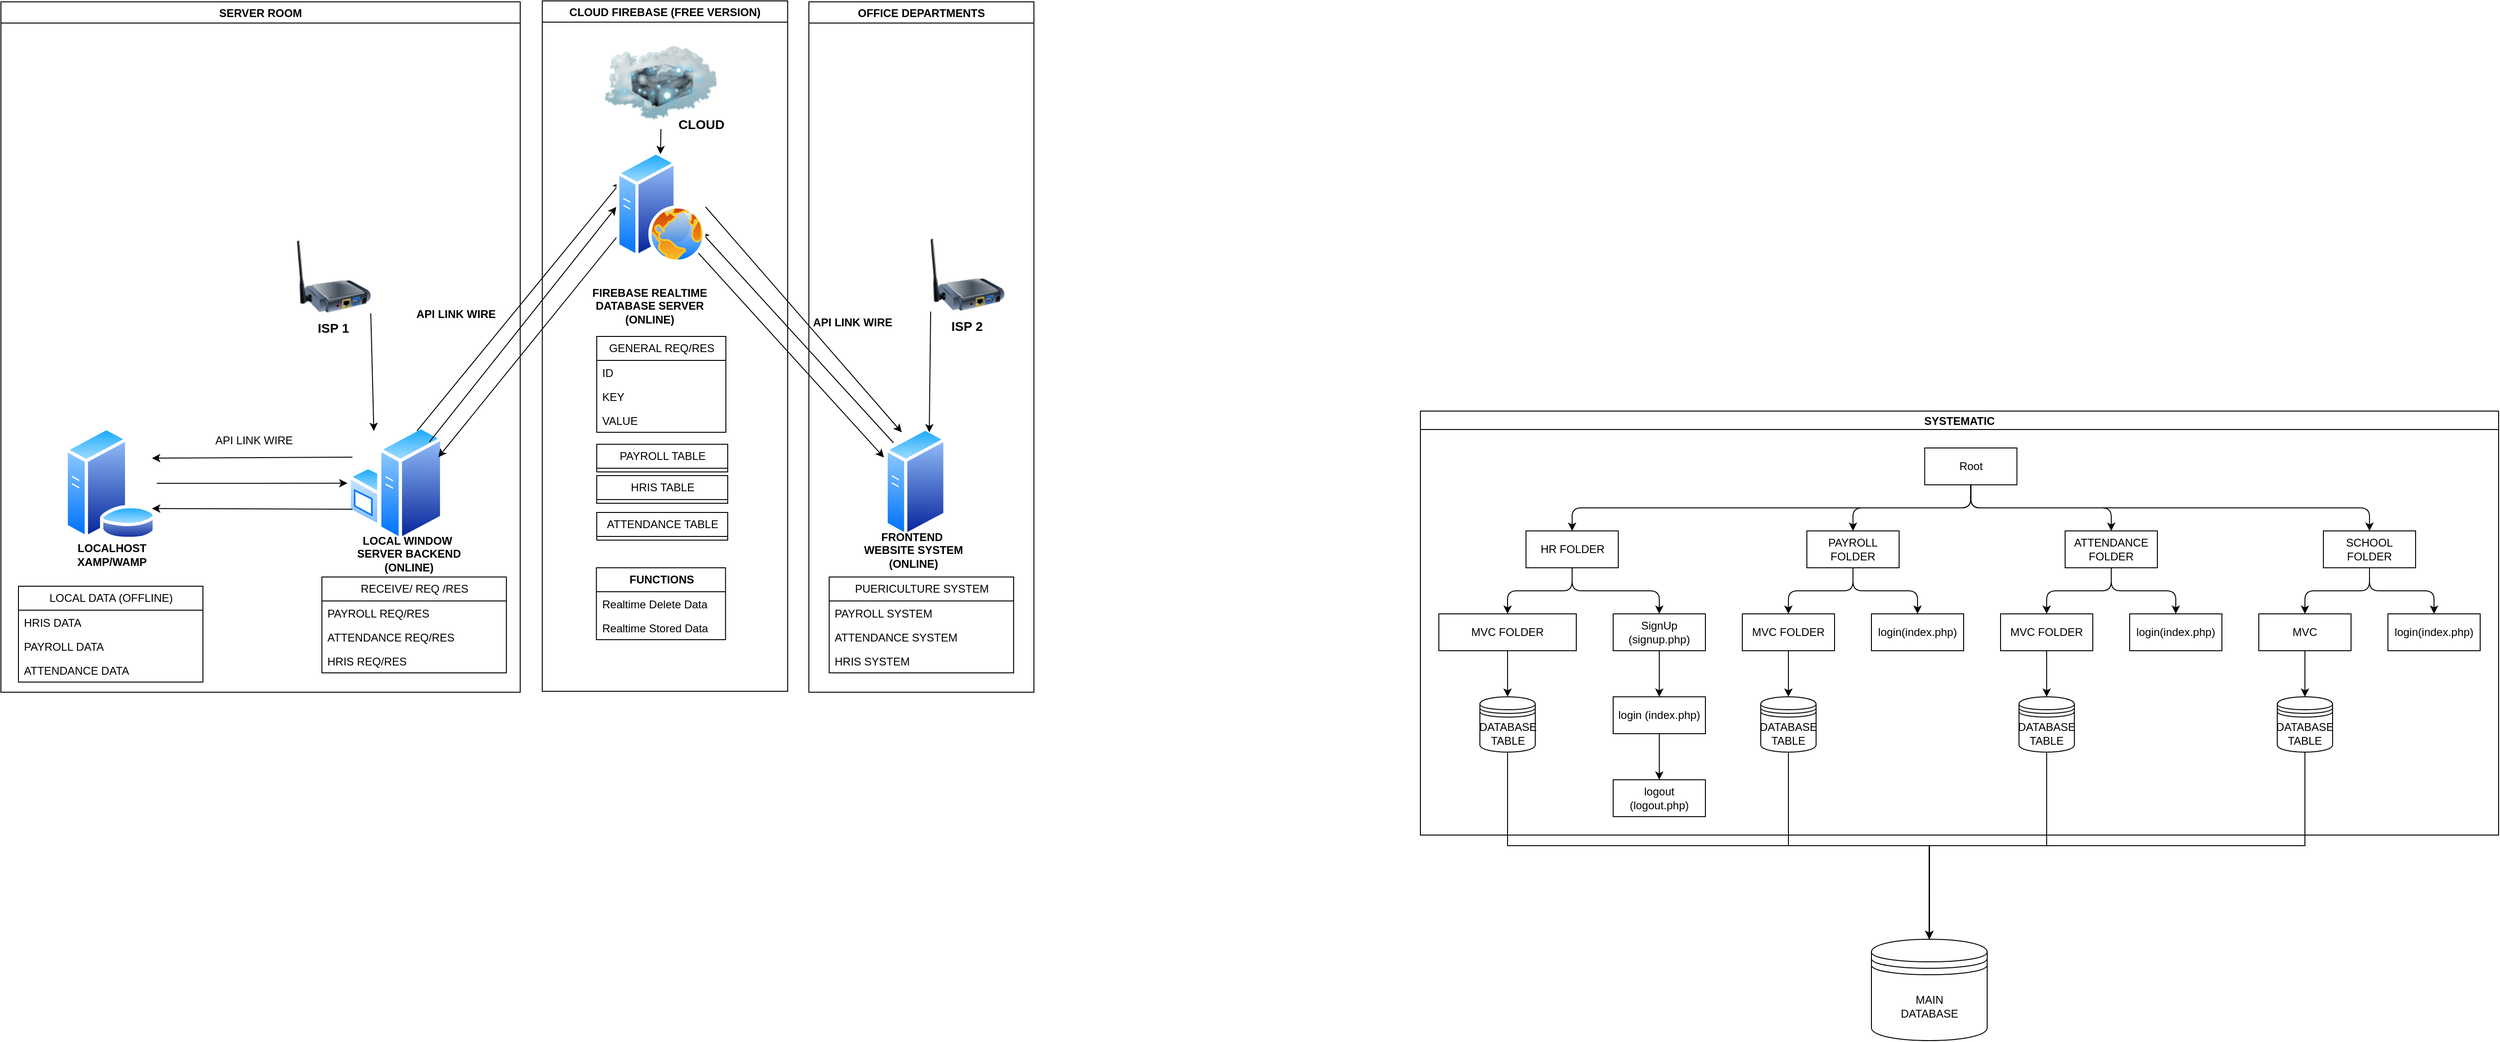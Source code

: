 <mxfile version="26.2.9">
  <diagram name="Page-1" id="e7e014a7-5840-1c2e-5031-d8a46d1fe8dd">
    <mxGraphModel dx="1163" dy="1367" grid="0" gridSize="10" guides="1" tooltips="1" connect="1" arrows="1" fold="1" page="1" pageScale="1" pageWidth="1169" pageHeight="826" background="none" math="0" shadow="0">
      <root>
        <mxCell id="0" />
        <mxCell id="1" parent="0" />
        <mxCell id="GnsFQ2bvyRAYjjchj4tW-123" value="" style="group" vertex="1" connectable="0" parent="1">
          <mxGeometry x="25" y="-797" width="1120" height="749" as="geometry" />
        </mxCell>
        <mxCell id="GnsFQ2bvyRAYjjchj4tW-42" value="&lt;b&gt;LOCALHOST&lt;/b&gt;&lt;div&gt;&lt;b&gt;XAMP/WAMP&lt;/b&gt;&lt;/div&gt;" style="text;html=1;align=center;verticalAlign=middle;resizable=0;points=[];autosize=1;strokeColor=none;fillColor=none;" vertex="1" parent="GnsFQ2bvyRAYjjchj4tW-123">
          <mxGeometry x="73" y="579" width="93" height="41" as="geometry" />
        </mxCell>
        <mxCell id="GnsFQ2bvyRAYjjchj4tW-55" style="edgeStyle=orthogonalEdgeStyle;rounded=0;orthogonalLoop=1;jettySize=auto;html=1;exitX=1;exitY=0.5;exitDx=0;exitDy=0;entryX=0;entryY=0.5;entryDx=0;entryDy=0;" edge="1" parent="GnsFQ2bvyRAYjjchj4tW-123" source="GnsFQ2bvyRAYjjchj4tW-46" target="GnsFQ2bvyRAYjjchj4tW-45">
          <mxGeometry relative="1" as="geometry" />
        </mxCell>
        <mxCell id="GnsFQ2bvyRAYjjchj4tW-46" value="" style="image;aspect=fixed;perimeter=ellipsePerimeter;html=1;align=center;shadow=0;dashed=0;spacingTop=3;image=img/lib/active_directory/database_server.svg;" vertex="1" parent="GnsFQ2bvyRAYjjchj4tW-123">
          <mxGeometry x="68" y="460.83" width="101" height="123.17" as="geometry" />
        </mxCell>
        <mxCell id="GnsFQ2bvyRAYjjchj4tW-48" value="" style="group" vertex="1" connectable="0" parent="GnsFQ2bvyRAYjjchj4tW-123">
          <mxGeometry x="668" y="184" width="123.4" height="175" as="geometry" />
        </mxCell>
        <mxCell id="GnsFQ2bvyRAYjjchj4tW-44" value="&lt;b&gt;FIREBASE REALTIME&lt;/b&gt;&lt;div&gt;&lt;b&gt;DATABASE SERVER&lt;/b&gt;&lt;/div&gt;&lt;div&gt;&lt;b&gt;(ONLINE)&lt;/b&gt;&lt;/div&gt;" style="text;html=1;align=center;verticalAlign=middle;resizable=0;points=[];autosize=1;strokeColor=none;fillColor=none;" vertex="1" parent="GnsFQ2bvyRAYjjchj4tW-48">
          <mxGeometry x="-36.0" y="118" width="142" height="55" as="geometry" />
        </mxCell>
        <mxCell id="GnsFQ2bvyRAYjjchj4tW-50" value="" style="group" vertex="1" connectable="0" parent="GnsFQ2bvyRAYjjchj4tW-123">
          <mxGeometry x="375.7" y="458.83" width="131.4" height="170.0" as="geometry" />
        </mxCell>
        <mxCell id="GnsFQ2bvyRAYjjchj4tW-45" value="" style="image;aspect=fixed;perimeter=ellipsePerimeter;html=1;align=center;shadow=0;dashed=0;spacingTop=3;image=img/lib/active_directory/windows_server.svg;" vertex="1" parent="GnsFQ2bvyRAYjjchj4tW-50">
          <mxGeometry width="104" height="126.83" as="geometry" />
        </mxCell>
        <mxCell id="GnsFQ2bvyRAYjjchj4tW-49" value="&lt;b&gt;LOCAL WINDOW&amp;nbsp;&lt;/b&gt;&lt;div&gt;&lt;b&gt;SERVER&amp;nbsp;&lt;span style=&quot;background-color: transparent; color: light-dark(rgb(0, 0, 0), rgb(255, 255, 255));&quot;&gt;BACKEND&lt;/span&gt;&lt;/b&gt;&lt;/div&gt;&lt;div&gt;&lt;span style=&quot;background-color: transparent; color: light-dark(rgb(0, 0, 0), rgb(255, 255, 255));&quot;&gt;&lt;b&gt;(ONLINE)&lt;/b&gt;&lt;/span&gt;&lt;/div&gt;" style="text;html=1;align=center;verticalAlign=middle;resizable=0;points=[];autosize=1;strokeColor=none;fillColor=none;" vertex="1" parent="GnsFQ2bvyRAYjjchj4tW-50">
          <mxGeometry x="1.4" y="113.0" width="130" height="55" as="geometry" />
        </mxCell>
        <mxCell id="GnsFQ2bvyRAYjjchj4tW-59" style="rounded=0;orthogonalLoop=1;jettySize=auto;html=1;exitX=0;exitY=0;exitDx=0;exitDy=0;entryX=1;entryY=0.75;entryDx=0;entryDy=0;" edge="1" parent="GnsFQ2bvyRAYjjchj4tW-123" source="GnsFQ2bvyRAYjjchj4tW-51" target="GnsFQ2bvyRAYjjchj4tW-47">
          <mxGeometry relative="1" as="geometry" />
        </mxCell>
        <mxCell id="GnsFQ2bvyRAYjjchj4tW-51" value="" style="image;aspect=fixed;perimeter=ellipsePerimeter;html=1;align=center;shadow=0;dashed=0;spacingTop=3;image=img/lib/active_directory/generic_server.svg;" vertex="1" parent="GnsFQ2bvyRAYjjchj4tW-123">
          <mxGeometry x="958" y="460.83" width="67.2" height="120" as="geometry" />
        </mxCell>
        <mxCell id="GnsFQ2bvyRAYjjchj4tW-52" value="&lt;b&gt;FRONTEND&amp;nbsp;&lt;/b&gt;&lt;div&gt;&lt;b&gt;WEBSITE SYSTEM&lt;br&gt;(ONLINE)&lt;/b&gt;&lt;/div&gt;" style="text;html=1;align=center;verticalAlign=middle;resizable=0;points=[];autosize=1;strokeColor=none;fillColor=none;" vertex="1" parent="GnsFQ2bvyRAYjjchj4tW-123">
          <mxGeometry x="926" y="567" width="125" height="55" as="geometry" />
        </mxCell>
        <mxCell id="GnsFQ2bvyRAYjjchj4tW-54" style="rounded=0;orthogonalLoop=1;jettySize=auto;html=1;exitX=0;exitY=0.75;exitDx=0;exitDy=0;entryX=1;entryY=0.75;entryDx=0;entryDy=0;" edge="1" parent="GnsFQ2bvyRAYjjchj4tW-123" source="GnsFQ2bvyRAYjjchj4tW-45" target="GnsFQ2bvyRAYjjchj4tW-46">
          <mxGeometry relative="1" as="geometry" />
        </mxCell>
        <mxCell id="GnsFQ2bvyRAYjjchj4tW-56" style="rounded=0;orthogonalLoop=1;jettySize=auto;html=1;exitX=1;exitY=0;exitDx=0;exitDy=0;entryX=0;entryY=0.5;entryDx=0;entryDy=0;" edge="1" parent="GnsFQ2bvyRAYjjchj4tW-123" source="GnsFQ2bvyRAYjjchj4tW-45" target="GnsFQ2bvyRAYjjchj4tW-47">
          <mxGeometry relative="1" as="geometry" />
        </mxCell>
        <mxCell id="GnsFQ2bvyRAYjjchj4tW-57" style="rounded=0;orthogonalLoop=1;jettySize=auto;html=1;exitX=0;exitY=0.75;exitDx=0;exitDy=0;entryX=1;entryY=0.25;entryDx=0;entryDy=0;" edge="1" parent="GnsFQ2bvyRAYjjchj4tW-123" source="GnsFQ2bvyRAYjjchj4tW-47" target="GnsFQ2bvyRAYjjchj4tW-45">
          <mxGeometry relative="1" as="geometry" />
        </mxCell>
        <mxCell id="GnsFQ2bvyRAYjjchj4tW-58" style="rounded=0;orthogonalLoop=1;jettySize=auto;html=1;exitX=1;exitY=0.5;exitDx=0;exitDy=0;entryX=0.25;entryY=0;entryDx=0;entryDy=0;" edge="1" parent="GnsFQ2bvyRAYjjchj4tW-123" source="GnsFQ2bvyRAYjjchj4tW-47" target="GnsFQ2bvyRAYjjchj4tW-51">
          <mxGeometry relative="1" as="geometry" />
        </mxCell>
        <mxCell id="GnsFQ2bvyRAYjjchj4tW-60" value="PUERICULTURE SYSTEM" style="swimlane;fontStyle=0;childLayout=stackLayout;horizontal=1;startSize=26;fillColor=none;horizontalStack=0;resizeParent=1;resizeParentMax=0;resizeLast=0;collapsible=1;marginBottom=0;html=1;" vertex="1" parent="GnsFQ2bvyRAYjjchj4tW-123">
          <mxGeometry x="898" y="624" width="200" height="104" as="geometry" />
        </mxCell>
        <mxCell id="GnsFQ2bvyRAYjjchj4tW-61" value="PAYROLL SYSTEM" style="text;strokeColor=none;fillColor=none;align=left;verticalAlign=top;spacingLeft=4;spacingRight=4;overflow=hidden;rotatable=0;points=[[0,0.5],[1,0.5]];portConstraint=eastwest;whiteSpace=wrap;html=1;" vertex="1" parent="GnsFQ2bvyRAYjjchj4tW-60">
          <mxGeometry y="26" width="200" height="26" as="geometry" />
        </mxCell>
        <mxCell id="GnsFQ2bvyRAYjjchj4tW-62" value="ATTENDANCE SYSTEM" style="text;strokeColor=none;fillColor=none;align=left;verticalAlign=top;spacingLeft=4;spacingRight=4;overflow=hidden;rotatable=0;points=[[0,0.5],[1,0.5]];portConstraint=eastwest;whiteSpace=wrap;html=1;" vertex="1" parent="GnsFQ2bvyRAYjjchj4tW-60">
          <mxGeometry y="52" width="200" height="26" as="geometry" />
        </mxCell>
        <mxCell id="GnsFQ2bvyRAYjjchj4tW-63" value="HRIS SYSTEM" style="text;strokeColor=none;fillColor=none;align=left;verticalAlign=top;spacingLeft=4;spacingRight=4;overflow=hidden;rotatable=0;points=[[0,0.5],[1,0.5]];portConstraint=eastwest;whiteSpace=wrap;html=1;" vertex="1" parent="GnsFQ2bvyRAYjjchj4tW-60">
          <mxGeometry y="78" width="200" height="26" as="geometry" />
        </mxCell>
        <mxCell id="GnsFQ2bvyRAYjjchj4tW-64" value="GENERAL REQ/RES" style="swimlane;fontStyle=0;childLayout=stackLayout;horizontal=1;startSize=26;fillColor=none;horizontalStack=0;resizeParent=1;resizeParentMax=0;resizeLast=0;collapsible=1;marginBottom=0;html=1;" vertex="1" parent="GnsFQ2bvyRAYjjchj4tW-123">
          <mxGeometry x="646" y="363" width="140" height="104" as="geometry" />
        </mxCell>
        <mxCell id="GnsFQ2bvyRAYjjchj4tW-65" value="ID" style="text;strokeColor=none;fillColor=none;align=left;verticalAlign=top;spacingLeft=4;spacingRight=4;overflow=hidden;rotatable=0;points=[[0,0.5],[1,0.5]];portConstraint=eastwest;whiteSpace=wrap;html=1;" vertex="1" parent="GnsFQ2bvyRAYjjchj4tW-64">
          <mxGeometry y="26" width="140" height="26" as="geometry" />
        </mxCell>
        <mxCell id="GnsFQ2bvyRAYjjchj4tW-66" value="KEY" style="text;strokeColor=none;fillColor=none;align=left;verticalAlign=top;spacingLeft=4;spacingRight=4;overflow=hidden;rotatable=0;points=[[0,0.5],[1,0.5]];portConstraint=eastwest;whiteSpace=wrap;html=1;" vertex="1" parent="GnsFQ2bvyRAYjjchj4tW-64">
          <mxGeometry y="52" width="140" height="26" as="geometry" />
        </mxCell>
        <mxCell id="GnsFQ2bvyRAYjjchj4tW-69" value="VALUE" style="text;strokeColor=none;fillColor=none;align=left;verticalAlign=top;spacingLeft=4;spacingRight=4;overflow=hidden;rotatable=0;points=[[0,0.5],[1,0.5]];portConstraint=eastwest;whiteSpace=wrap;html=1;" vertex="1" parent="GnsFQ2bvyRAYjjchj4tW-64">
          <mxGeometry y="78" width="140" height="26" as="geometry" />
        </mxCell>
        <mxCell id="GnsFQ2bvyRAYjjchj4tW-70" style="rounded=0;orthogonalLoop=1;jettySize=auto;html=1;exitX=1;exitY=1;exitDx=0;exitDy=0;entryX=-0.009;entryY=0.279;entryDx=0;entryDy=0;entryPerimeter=0;" edge="1" parent="GnsFQ2bvyRAYjjchj4tW-123" source="GnsFQ2bvyRAYjjchj4tW-47" target="GnsFQ2bvyRAYjjchj4tW-51">
          <mxGeometry relative="1" as="geometry" />
        </mxCell>
        <mxCell id="GnsFQ2bvyRAYjjchj4tW-71" style="rounded=0;orthogonalLoop=1;jettySize=auto;html=1;exitX=0.75;exitY=0;exitDx=0;exitDy=0;entryX=0;entryY=0.25;entryDx=0;entryDy=0;" edge="1" parent="GnsFQ2bvyRAYjjchj4tW-123" source="GnsFQ2bvyRAYjjchj4tW-45" target="GnsFQ2bvyRAYjjchj4tW-47">
          <mxGeometry relative="1" as="geometry" />
        </mxCell>
        <mxCell id="GnsFQ2bvyRAYjjchj4tW-73" style="rounded=0;orthogonalLoop=1;jettySize=auto;html=1;exitX=0;exitY=0.25;exitDx=0;exitDy=0;entryX=1;entryY=0.25;entryDx=0;entryDy=0;" edge="1" parent="GnsFQ2bvyRAYjjchj4tW-123" source="GnsFQ2bvyRAYjjchj4tW-45" target="GnsFQ2bvyRAYjjchj4tW-46">
          <mxGeometry relative="1" as="geometry" />
        </mxCell>
        <mxCell id="GnsFQ2bvyRAYjjchj4tW-74" value="RECEIVE/ REQ /RES" style="swimlane;fontStyle=0;childLayout=stackLayout;horizontal=1;startSize=26;fillColor=none;horizontalStack=0;resizeParent=1;resizeParentMax=0;resizeLast=0;collapsible=1;marginBottom=0;html=1;" vertex="1" parent="GnsFQ2bvyRAYjjchj4tW-123">
          <mxGeometry x="348" y="624" width="200" height="104" as="geometry" />
        </mxCell>
        <mxCell id="GnsFQ2bvyRAYjjchj4tW-75" value="PAYROLL REQ/RES" style="text;strokeColor=none;fillColor=none;align=left;verticalAlign=top;spacingLeft=4;spacingRight=4;overflow=hidden;rotatable=0;points=[[0,0.5],[1,0.5]];portConstraint=eastwest;whiteSpace=wrap;html=1;" vertex="1" parent="GnsFQ2bvyRAYjjchj4tW-74">
          <mxGeometry y="26" width="200" height="26" as="geometry" />
        </mxCell>
        <mxCell id="GnsFQ2bvyRAYjjchj4tW-76" value="ATTENDANCE REQ/RES" style="text;strokeColor=none;fillColor=none;align=left;verticalAlign=top;spacingLeft=4;spacingRight=4;overflow=hidden;rotatable=0;points=[[0,0.5],[1,0.5]];portConstraint=eastwest;whiteSpace=wrap;html=1;" vertex="1" parent="GnsFQ2bvyRAYjjchj4tW-74">
          <mxGeometry y="52" width="200" height="26" as="geometry" />
        </mxCell>
        <mxCell id="GnsFQ2bvyRAYjjchj4tW-77" value="HRIS REQ/RES" style="text;strokeColor=none;fillColor=none;align=left;verticalAlign=top;spacingLeft=4;spacingRight=4;overflow=hidden;rotatable=0;points=[[0,0.5],[1,0.5]];portConstraint=eastwest;whiteSpace=wrap;html=1;" vertex="1" parent="GnsFQ2bvyRAYjjchj4tW-74">
          <mxGeometry y="78" width="200" height="26" as="geometry" />
        </mxCell>
        <mxCell id="GnsFQ2bvyRAYjjchj4tW-78" value="PAYROLL TABLE" style="swimlane;fontStyle=0;childLayout=stackLayout;horizontal=1;startSize=26;fillColor=none;horizontalStack=0;resizeParent=1;resizeParentMax=0;resizeLast=0;collapsible=1;marginBottom=0;html=1;" vertex="1" collapsed="1" parent="GnsFQ2bvyRAYjjchj4tW-123">
          <mxGeometry x="646" y="480" width="142" height="30" as="geometry">
            <mxRectangle x="1788" y="176" width="140" height="104" as="alternateBounds" />
          </mxGeometry>
        </mxCell>
        <mxCell id="GnsFQ2bvyRAYjjchj4tW-79" value="ID" style="text;strokeColor=none;fillColor=none;align=left;verticalAlign=top;spacingLeft=4;spacingRight=4;overflow=hidden;rotatable=0;points=[[0,0.5],[1,0.5]];portConstraint=eastwest;whiteSpace=wrap;html=1;" vertex="1" parent="GnsFQ2bvyRAYjjchj4tW-78">
          <mxGeometry y="26" width="140" height="26" as="geometry" />
        </mxCell>
        <mxCell id="GnsFQ2bvyRAYjjchj4tW-80" value="KEY" style="text;strokeColor=none;fillColor=none;align=left;verticalAlign=top;spacingLeft=4;spacingRight=4;overflow=hidden;rotatable=0;points=[[0,0.5],[1,0.5]];portConstraint=eastwest;whiteSpace=wrap;html=1;" vertex="1" parent="GnsFQ2bvyRAYjjchj4tW-78">
          <mxGeometry y="52" width="140" height="26" as="geometry" />
        </mxCell>
        <mxCell id="GnsFQ2bvyRAYjjchj4tW-81" value="VALUE" style="text;strokeColor=none;fillColor=none;align=left;verticalAlign=top;spacingLeft=4;spacingRight=4;overflow=hidden;rotatable=0;points=[[0,0.5],[1,0.5]];portConstraint=eastwest;whiteSpace=wrap;html=1;" vertex="1" parent="GnsFQ2bvyRAYjjchj4tW-78">
          <mxGeometry y="78" width="140" height="26" as="geometry" />
        </mxCell>
        <mxCell id="GnsFQ2bvyRAYjjchj4tW-82" value="HRIS TABLE" style="swimlane;fontStyle=0;childLayout=stackLayout;horizontal=1;startSize=26;fillColor=none;horizontalStack=0;resizeParent=1;resizeParentMax=0;resizeLast=0;collapsible=1;marginBottom=0;html=1;" vertex="1" collapsed="1" parent="GnsFQ2bvyRAYjjchj4tW-123">
          <mxGeometry x="646" y="514" width="142" height="30" as="geometry">
            <mxRectangle x="1788" y="290" width="140" height="104" as="alternateBounds" />
          </mxGeometry>
        </mxCell>
        <mxCell id="GnsFQ2bvyRAYjjchj4tW-83" value="ID" style="text;strokeColor=none;fillColor=none;align=left;verticalAlign=top;spacingLeft=4;spacingRight=4;overflow=hidden;rotatable=0;points=[[0,0.5],[1,0.5]];portConstraint=eastwest;whiteSpace=wrap;html=1;" vertex="1" parent="GnsFQ2bvyRAYjjchj4tW-82">
          <mxGeometry y="26" width="140" height="26" as="geometry" />
        </mxCell>
        <mxCell id="GnsFQ2bvyRAYjjchj4tW-84" value="KEY" style="text;strokeColor=none;fillColor=none;align=left;verticalAlign=top;spacingLeft=4;spacingRight=4;overflow=hidden;rotatable=0;points=[[0,0.5],[1,0.5]];portConstraint=eastwest;whiteSpace=wrap;html=1;" vertex="1" parent="GnsFQ2bvyRAYjjchj4tW-82">
          <mxGeometry y="52" width="140" height="26" as="geometry" />
        </mxCell>
        <mxCell id="GnsFQ2bvyRAYjjchj4tW-85" value="VALUE" style="text;strokeColor=none;fillColor=none;align=left;verticalAlign=top;spacingLeft=4;spacingRight=4;overflow=hidden;rotatable=0;points=[[0,0.5],[1,0.5]];portConstraint=eastwest;whiteSpace=wrap;html=1;" vertex="1" parent="GnsFQ2bvyRAYjjchj4tW-82">
          <mxGeometry y="78" width="140" height="26" as="geometry" />
        </mxCell>
        <mxCell id="GnsFQ2bvyRAYjjchj4tW-86" value="ATTENDANCE TABLE" style="swimlane;fontStyle=0;childLayout=stackLayout;horizontal=1;startSize=26;fillColor=none;horizontalStack=0;resizeParent=1;resizeParentMax=0;resizeLast=0;collapsible=1;marginBottom=0;html=1;" vertex="1" collapsed="1" parent="GnsFQ2bvyRAYjjchj4tW-123">
          <mxGeometry x="646" y="554" width="142" height="30" as="geometry">
            <mxRectangle x="1788" y="250" width="140" height="104" as="alternateBounds" />
          </mxGeometry>
        </mxCell>
        <mxCell id="GnsFQ2bvyRAYjjchj4tW-87" value="ID" style="text;strokeColor=none;fillColor=none;align=left;verticalAlign=top;spacingLeft=4;spacingRight=4;overflow=hidden;rotatable=0;points=[[0,0.5],[1,0.5]];portConstraint=eastwest;whiteSpace=wrap;html=1;" vertex="1" parent="GnsFQ2bvyRAYjjchj4tW-86">
          <mxGeometry y="26" width="140" height="26" as="geometry" />
        </mxCell>
        <mxCell id="GnsFQ2bvyRAYjjchj4tW-88" value="KEY" style="text;strokeColor=none;fillColor=none;align=left;verticalAlign=top;spacingLeft=4;spacingRight=4;overflow=hidden;rotatable=0;points=[[0,0.5],[1,0.5]];portConstraint=eastwest;whiteSpace=wrap;html=1;" vertex="1" parent="GnsFQ2bvyRAYjjchj4tW-86">
          <mxGeometry y="52" width="140" height="26" as="geometry" />
        </mxCell>
        <mxCell id="GnsFQ2bvyRAYjjchj4tW-89" value="VALUE" style="text;strokeColor=none;fillColor=none;align=left;verticalAlign=top;spacingLeft=4;spacingRight=4;overflow=hidden;rotatable=0;points=[[0,0.5],[1,0.5]];portConstraint=eastwest;whiteSpace=wrap;html=1;" vertex="1" parent="GnsFQ2bvyRAYjjchj4tW-86">
          <mxGeometry y="78" width="140" height="26" as="geometry" />
        </mxCell>
        <mxCell id="GnsFQ2bvyRAYjjchj4tW-90" value="LOCAL DATA (OFFLINE)" style="swimlane;fontStyle=0;childLayout=stackLayout;horizontal=1;startSize=26;fillColor=none;horizontalStack=0;resizeParent=1;resizeParentMax=0;resizeLast=0;collapsible=1;marginBottom=0;html=1;" vertex="1" parent="GnsFQ2bvyRAYjjchj4tW-123">
          <mxGeometry x="19" y="634" width="200" height="104" as="geometry" />
        </mxCell>
        <mxCell id="GnsFQ2bvyRAYjjchj4tW-91" value="HRIS DATA" style="text;strokeColor=none;fillColor=none;align=left;verticalAlign=top;spacingLeft=4;spacingRight=4;overflow=hidden;rotatable=0;points=[[0,0.5],[1,0.5]];portConstraint=eastwest;whiteSpace=wrap;html=1;" vertex="1" parent="GnsFQ2bvyRAYjjchj4tW-90">
          <mxGeometry y="26" width="200" height="26" as="geometry" />
        </mxCell>
        <mxCell id="GnsFQ2bvyRAYjjchj4tW-92" value="PAYROLL DATA" style="text;strokeColor=none;fillColor=none;align=left;verticalAlign=top;spacingLeft=4;spacingRight=4;overflow=hidden;rotatable=0;points=[[0,0.5],[1,0.5]];portConstraint=eastwest;whiteSpace=wrap;html=1;" vertex="1" parent="GnsFQ2bvyRAYjjchj4tW-90">
          <mxGeometry y="52" width="200" height="26" as="geometry" />
        </mxCell>
        <mxCell id="GnsFQ2bvyRAYjjchj4tW-93" value="ATTENDANCE DATA" style="text;strokeColor=none;fillColor=none;align=left;verticalAlign=top;spacingLeft=4;spacingRight=4;overflow=hidden;rotatable=0;points=[[0,0.5],[1,0.5]];portConstraint=eastwest;whiteSpace=wrap;html=1;" vertex="1" parent="GnsFQ2bvyRAYjjchj4tW-90">
          <mxGeometry y="78" width="200" height="26" as="geometry" />
        </mxCell>
        <mxCell id="GnsFQ2bvyRAYjjchj4tW-95" value="&lt;b&gt;API LINK WIRE&lt;/b&gt;" style="text;html=1;align=center;verticalAlign=middle;resizable=0;points=[];autosize=1;strokeColor=none;fillColor=none;" vertex="1" parent="GnsFQ2bvyRAYjjchj4tW-123">
          <mxGeometry x="441" y="326" width="104" height="26" as="geometry" />
        </mxCell>
        <mxCell id="GnsFQ2bvyRAYjjchj4tW-96" value="&lt;b&gt;API LINK WIRE&lt;/b&gt;" style="text;html=1;align=center;verticalAlign=middle;resizable=0;points=[];autosize=1;strokeColor=none;fillColor=none;" vertex="1" parent="GnsFQ2bvyRAYjjchj4tW-123">
          <mxGeometry x="871" y="335" width="104" height="26" as="geometry" />
        </mxCell>
        <mxCell id="GnsFQ2bvyRAYjjchj4tW-97" value="API LINK WIRE" style="text;html=1;align=center;verticalAlign=middle;resizable=0;points=[];autosize=1;strokeColor=none;fillColor=none;" vertex="1" parent="GnsFQ2bvyRAYjjchj4tW-123">
          <mxGeometry x="219" y="460.83" width="110" height="30" as="geometry" />
        </mxCell>
        <mxCell id="GnsFQ2bvyRAYjjchj4tW-103" style="rounded=0;orthogonalLoop=1;jettySize=auto;html=1;exitX=1;exitY=1;exitDx=0;exitDy=0;entryX=0.25;entryY=0;entryDx=0;entryDy=0;" edge="1" parent="GnsFQ2bvyRAYjjchj4tW-123" source="GnsFQ2bvyRAYjjchj4tW-101" target="GnsFQ2bvyRAYjjchj4tW-45">
          <mxGeometry relative="1" as="geometry" />
        </mxCell>
        <mxCell id="GnsFQ2bvyRAYjjchj4tW-104" value="" style="group;fontStyle=1" vertex="1" connectable="0" parent="GnsFQ2bvyRAYjjchj4tW-123">
          <mxGeometry x="321" y="258" width="80" height="110" as="geometry" />
        </mxCell>
        <mxCell id="GnsFQ2bvyRAYjjchj4tW-101" value="" style="image;html=1;image=img/lib/clip_art/networking/Print_Server_Wireless_128x128.png" vertex="1" parent="GnsFQ2bvyRAYjjchj4tW-104">
          <mxGeometry width="80" height="80" as="geometry" />
        </mxCell>
        <mxCell id="GnsFQ2bvyRAYjjchj4tW-102" value="&lt;font style=&quot;font-size: 14px;&quot;&gt;&lt;b&gt;ISP 1&lt;/b&gt;&lt;/font&gt;" style="text;html=1;align=center;verticalAlign=middle;resizable=0;points=[];autosize=1;strokeColor=none;fillColor=none;" vertex="1" parent="GnsFQ2bvyRAYjjchj4tW-104">
          <mxGeometry x="13" y="81" width="52" height="29" as="geometry" />
        </mxCell>
        <mxCell id="GnsFQ2bvyRAYjjchj4tW-109" value="" style="group" vertex="1" connectable="0" parent="GnsFQ2bvyRAYjjchj4tW-123">
          <mxGeometry x="1008" y="256" width="80" height="110" as="geometry" />
        </mxCell>
        <mxCell id="GnsFQ2bvyRAYjjchj4tW-110" value="" style="image;html=1;image=img/lib/clip_art/networking/Print_Server_Wireless_128x128.png" vertex="1" parent="GnsFQ2bvyRAYjjchj4tW-109">
          <mxGeometry width="80" height="80" as="geometry" />
        </mxCell>
        <mxCell id="GnsFQ2bvyRAYjjchj4tW-111" value="&lt;font style=&quot;font-size: 14px;&quot;&gt;&lt;b&gt;ISP 2&lt;/b&gt;&lt;/font&gt;" style="text;html=1;align=center;verticalAlign=middle;resizable=0;points=[];autosize=1;strokeColor=none;fillColor=none;" vertex="1" parent="GnsFQ2bvyRAYjjchj4tW-109">
          <mxGeometry x="13" y="81" width="52" height="29" as="geometry" />
        </mxCell>
        <mxCell id="GnsFQ2bvyRAYjjchj4tW-112" style="rounded=0;orthogonalLoop=1;jettySize=auto;html=1;exitX=0;exitY=1;exitDx=0;exitDy=0;entryX=0.75;entryY=0;entryDx=0;entryDy=0;" edge="1" parent="GnsFQ2bvyRAYjjchj4tW-123" source="GnsFQ2bvyRAYjjchj4tW-110" target="GnsFQ2bvyRAYjjchj4tW-51">
          <mxGeometry relative="1" as="geometry" />
        </mxCell>
        <mxCell id="GnsFQ2bvyRAYjjchj4tW-115" value="" style="group" vertex="1" connectable="0" parent="GnsFQ2bvyRAYjjchj4tW-123">
          <mxGeometry x="648" y="7" width="205" height="741" as="geometry" />
        </mxCell>
        <mxCell id="GnsFQ2bvyRAYjjchj4tW-113" value="" style="image;html=1;image=img/lib/clip_art/networking/Cloud_Server_128x128.png" vertex="1" parent="GnsFQ2bvyRAYjjchj4tW-115">
          <mxGeometry x="6.543" y="31" width="122.128" height="100" as="geometry" />
        </mxCell>
        <mxCell id="GnsFQ2bvyRAYjjchj4tW-119" value="CLOUD FIREBASE (FREE VERSION)" style="swimlane;startSize=23;" vertex="1" parent="GnsFQ2bvyRAYjjchj4tW-115">
          <mxGeometry x="-61.064" y="-8" width="266.064" height="749" as="geometry" />
        </mxCell>
        <mxCell id="GnsFQ2bvyRAYjjchj4tW-47" value="" style="image;aspect=fixed;perimeter=ellipsePerimeter;html=1;align=center;shadow=0;dashed=0;spacingTop=3;image=img/lib/active_directory/web_server.svg;" vertex="1" parent="GnsFQ2bvyRAYjjchj4tW-119">
          <mxGeometry x="80.274" y="163" width="96.8" height="121" as="geometry" />
        </mxCell>
        <mxCell id="GnsFQ2bvyRAYjjchj4tW-125" value="&lt;b&gt;FUNCTIONS&lt;/b&gt;" style="swimlane;fontStyle=0;childLayout=stackLayout;horizontal=1;startSize=26;fillColor=none;horizontalStack=0;resizeParent=1;resizeParentMax=0;resizeLast=0;collapsible=1;marginBottom=0;html=1;" vertex="1" parent="GnsFQ2bvyRAYjjchj4tW-119">
          <mxGeometry x="58.674" y="615" width="140" height="78" as="geometry" />
        </mxCell>
        <mxCell id="GnsFQ2bvyRAYjjchj4tW-126" value="Realtime Delete Data" style="text;strokeColor=none;fillColor=none;align=left;verticalAlign=top;spacingLeft=4;spacingRight=4;overflow=hidden;rotatable=0;points=[[0,0.5],[1,0.5]];portConstraint=eastwest;whiteSpace=wrap;html=1;" vertex="1" parent="GnsFQ2bvyRAYjjchj4tW-125">
          <mxGeometry y="26" width="140" height="26" as="geometry" />
        </mxCell>
        <mxCell id="GnsFQ2bvyRAYjjchj4tW-127" value="Realtime Stored Data" style="text;strokeColor=none;fillColor=none;align=left;verticalAlign=top;spacingLeft=4;spacingRight=4;overflow=hidden;rotatable=0;points=[[0,0.5],[1,0.5]];portConstraint=eastwest;whiteSpace=wrap;html=1;" vertex="1" parent="GnsFQ2bvyRAYjjchj4tW-125">
          <mxGeometry y="52" width="140" height="26" as="geometry" />
        </mxCell>
        <mxCell id="GnsFQ2bvyRAYjjchj4tW-114" value="&lt;font style=&quot;font-size: 14px;&quot;&gt;CLOUD&amp;nbsp;&lt;/font&gt;" style="text;html=1;align=center;verticalAlign=middle;resizable=0;points=[];autosize=1;strokeColor=none;fillColor=none;fontStyle=1" vertex="1" parent="GnsFQ2bvyRAYjjchj4tW-115">
          <mxGeometry x="77.0" y="111" width="71" height="29" as="geometry" />
        </mxCell>
        <mxCell id="GnsFQ2bvyRAYjjchj4tW-116" style="rounded=0;orthogonalLoop=1;jettySize=auto;html=1;exitX=0.5;exitY=1;exitDx=0;exitDy=0;entryX=0.494;entryY=0.027;entryDx=0;entryDy=0;entryPerimeter=0;" edge="1" parent="GnsFQ2bvyRAYjjchj4tW-115" source="GnsFQ2bvyRAYjjchj4tW-113" target="GnsFQ2bvyRAYjjchj4tW-47">
          <mxGeometry relative="1" as="geometry" />
        </mxCell>
        <mxCell id="GnsFQ2bvyRAYjjchj4tW-117" value="OFFICE DEPARTMENTS" style="swimlane;startSize=23;" vertex="1" parent="GnsFQ2bvyRAYjjchj4tW-123">
          <mxGeometry x="876" width="244" height="749" as="geometry" />
        </mxCell>
        <mxCell id="GnsFQ2bvyRAYjjchj4tW-118" value="SERVER ROOM" style="swimlane;" vertex="1" parent="GnsFQ2bvyRAYjjchj4tW-123">
          <mxGeometry width="563" height="749" as="geometry" />
        </mxCell>
        <mxCell id="GnsFQ2bvyRAYjjchj4tW-129" value="SYSTEMATIC" style="swimlane;startSize=20;horizontal=1;childLayout=treeLayout;horizontalTree=0;sortEdges=1;resizable=0;containerType=tree;fontSize=12;" vertex="1" parent="1">
          <mxGeometry x="1564" y="-353" width="1169" height="460" as="geometry" />
        </mxCell>
        <mxCell id="GnsFQ2bvyRAYjjchj4tW-130" value="Root" style="whiteSpace=wrap;html=1;" vertex="1" parent="GnsFQ2bvyRAYjjchj4tW-129">
          <mxGeometry x="546.75" y="40" width="100" height="40" as="geometry" />
        </mxCell>
        <mxCell id="GnsFQ2bvyRAYjjchj4tW-131" value="HR FOLDER" style="whiteSpace=wrap;html=1;" vertex="1" parent="GnsFQ2bvyRAYjjchj4tW-129">
          <mxGeometry x="114.5" y="130" width="100" height="40" as="geometry" />
        </mxCell>
        <mxCell id="GnsFQ2bvyRAYjjchj4tW-132" value="" style="edgeStyle=elbowEdgeStyle;elbow=vertical;html=1;rounded=1;curved=0;sourcePerimeterSpacing=0;targetPerimeterSpacing=0;startSize=6;endSize=6;" edge="1" parent="GnsFQ2bvyRAYjjchj4tW-129" source="GnsFQ2bvyRAYjjchj4tW-130" target="GnsFQ2bvyRAYjjchj4tW-131">
          <mxGeometry relative="1" as="geometry" />
        </mxCell>
        <mxCell id="GnsFQ2bvyRAYjjchj4tW-133" value="PAYROLL FOLDER" style="whiteSpace=wrap;html=1;" vertex="1" parent="GnsFQ2bvyRAYjjchj4tW-129">
          <mxGeometry x="419" y="130" width="100" height="40" as="geometry" />
        </mxCell>
        <mxCell id="GnsFQ2bvyRAYjjchj4tW-134" value="" style="edgeStyle=elbowEdgeStyle;elbow=vertical;html=1;rounded=1;curved=0;sourcePerimeterSpacing=0;targetPerimeterSpacing=0;startSize=6;endSize=6;" edge="1" parent="GnsFQ2bvyRAYjjchj4tW-129" source="GnsFQ2bvyRAYjjchj4tW-130" target="GnsFQ2bvyRAYjjchj4tW-133">
          <mxGeometry relative="1" as="geometry" />
        </mxCell>
        <mxCell id="GnsFQ2bvyRAYjjchj4tW-135" value="ATTENDANCE FOLDER" style="whiteSpace=wrap;html=1;" vertex="1" parent="GnsFQ2bvyRAYjjchj4tW-129">
          <mxGeometry x="699" y="130" width="100" height="40" as="geometry" />
        </mxCell>
        <mxCell id="GnsFQ2bvyRAYjjchj4tW-136" value="" style="edgeStyle=elbowEdgeStyle;elbow=vertical;html=1;rounded=1;curved=0;sourcePerimeterSpacing=0;targetPerimeterSpacing=0;startSize=6;endSize=6;" edge="1" parent="GnsFQ2bvyRAYjjchj4tW-129" source="GnsFQ2bvyRAYjjchj4tW-130" target="GnsFQ2bvyRAYjjchj4tW-135">
          <mxGeometry relative="1" as="geometry">
            <mxPoint x="-1843.625" y="80" as="sourcePoint" />
            <mxPoint x="-1773.625" y="130" as="targetPoint" />
          </mxGeometry>
        </mxCell>
        <mxCell id="GnsFQ2bvyRAYjjchj4tW-137" value="" style="edgeStyle=elbowEdgeStyle;elbow=vertical;html=1;rounded=1;curved=0;sourcePerimeterSpacing=0;targetPerimeterSpacing=0;startSize=6;endSize=6;" edge="1" target="GnsFQ2bvyRAYjjchj4tW-138" source="GnsFQ2bvyRAYjjchj4tW-131" parent="GnsFQ2bvyRAYjjchj4tW-129">
          <mxGeometry relative="1" as="geometry">
            <mxPoint x="-66.625" y="-570" as="sourcePoint" />
          </mxGeometry>
        </mxCell>
        <mxCell id="GnsFQ2bvyRAYjjchj4tW-154" style="edgeStyle=orthogonalEdgeStyle;rounded=0;orthogonalLoop=1;jettySize=auto;html=1;exitX=0.5;exitY=1;exitDx=0;exitDy=0;entryX=0.5;entryY=0;entryDx=0;entryDy=0;" edge="1" parent="GnsFQ2bvyRAYjjchj4tW-129" source="GnsFQ2bvyRAYjjchj4tW-138" target="GnsFQ2bvyRAYjjchj4tW-153">
          <mxGeometry relative="1" as="geometry" />
        </mxCell>
        <mxCell id="GnsFQ2bvyRAYjjchj4tW-138" value="MVC FOLDER" style="whiteSpace=wrap;html=1;" vertex="1" parent="GnsFQ2bvyRAYjjchj4tW-129">
          <mxGeometry x="20" y="220" width="149" height="40" as="geometry" />
        </mxCell>
        <mxCell id="GnsFQ2bvyRAYjjchj4tW-139" value="" style="edgeStyle=elbowEdgeStyle;elbow=vertical;html=1;rounded=1;curved=0;sourcePerimeterSpacing=0;targetPerimeterSpacing=0;startSize=6;endSize=6;" edge="1" target="GnsFQ2bvyRAYjjchj4tW-140" source="GnsFQ2bvyRAYjjchj4tW-133" parent="GnsFQ2bvyRAYjjchj4tW-129">
          <mxGeometry relative="1" as="geometry">
            <mxPoint x="-66.625" y="-570" as="sourcePoint" />
          </mxGeometry>
        </mxCell>
        <mxCell id="GnsFQ2bvyRAYjjchj4tW-170" style="edgeStyle=orthogonalEdgeStyle;rounded=0;orthogonalLoop=1;jettySize=auto;html=1;exitX=0.5;exitY=1;exitDx=0;exitDy=0;" edge="1" parent="GnsFQ2bvyRAYjjchj4tW-129" source="GnsFQ2bvyRAYjjchj4tW-140" target="GnsFQ2bvyRAYjjchj4tW-167">
          <mxGeometry relative="1" as="geometry" />
        </mxCell>
        <mxCell id="GnsFQ2bvyRAYjjchj4tW-140" value="MVC FOLDER" style="whiteSpace=wrap;html=1;" vertex="1" parent="GnsFQ2bvyRAYjjchj4tW-129">
          <mxGeometry x="349" y="220" width="100" height="40" as="geometry" />
        </mxCell>
        <mxCell id="GnsFQ2bvyRAYjjchj4tW-141" value="" style="edgeStyle=elbowEdgeStyle;elbow=vertical;html=1;rounded=1;curved=0;sourcePerimeterSpacing=0;targetPerimeterSpacing=0;startSize=6;endSize=6;" edge="1" target="GnsFQ2bvyRAYjjchj4tW-142" source="GnsFQ2bvyRAYjjchj4tW-135" parent="GnsFQ2bvyRAYjjchj4tW-129">
          <mxGeometry relative="1" as="geometry">
            <mxPoint x="-66.625" y="-570" as="sourcePoint" />
            <mxPoint x="-136.625" y="-520" as="targetPoint" />
          </mxGeometry>
        </mxCell>
        <mxCell id="GnsFQ2bvyRAYjjchj4tW-174" style="edgeStyle=orthogonalEdgeStyle;rounded=0;orthogonalLoop=1;jettySize=auto;html=1;exitX=0.5;exitY=1;exitDx=0;exitDy=0;entryX=0.5;entryY=0;entryDx=0;entryDy=0;" edge="1" parent="GnsFQ2bvyRAYjjchj4tW-129" source="GnsFQ2bvyRAYjjchj4tW-142" target="GnsFQ2bvyRAYjjchj4tW-168">
          <mxGeometry relative="1" as="geometry" />
        </mxCell>
        <mxCell id="GnsFQ2bvyRAYjjchj4tW-142" value="MVC FOLDER" style="whiteSpace=wrap;html=1;" vertex="1" parent="GnsFQ2bvyRAYjjchj4tW-129">
          <mxGeometry x="629" y="220" width="100" height="40" as="geometry" />
        </mxCell>
        <mxCell id="GnsFQ2bvyRAYjjchj4tW-143" value="" style="edgeStyle=elbowEdgeStyle;elbow=vertical;html=1;rounded=1;curved=0;sourcePerimeterSpacing=0;targetPerimeterSpacing=0;startSize=6;endSize=6;" edge="1" target="GnsFQ2bvyRAYjjchj4tW-144" source="GnsFQ2bvyRAYjjchj4tW-131" parent="GnsFQ2bvyRAYjjchj4tW-129">
          <mxGeometry relative="1" as="geometry">
            <mxPoint x="-206.625" y="-480" as="sourcePoint" />
          </mxGeometry>
        </mxCell>
        <mxCell id="GnsFQ2bvyRAYjjchj4tW-144" value="SignUp (signup.php)" style="whiteSpace=wrap;html=1;" vertex="1" parent="GnsFQ2bvyRAYjjchj4tW-129">
          <mxGeometry x="209" y="220" width="100" height="40" as="geometry" />
        </mxCell>
        <mxCell id="GnsFQ2bvyRAYjjchj4tW-147" value="" style="edgeStyle=elbowEdgeStyle;elbow=vertical;html=1;rounded=1;curved=0;sourcePerimeterSpacing=0;targetPerimeterSpacing=0;startSize=6;endSize=6;" edge="1" target="GnsFQ2bvyRAYjjchj4tW-148" source="GnsFQ2bvyRAYjjchj4tW-144" parent="GnsFQ2bvyRAYjjchj4tW-129">
          <mxGeometry relative="1" as="geometry">
            <mxPoint x="297" y="-480" as="sourcePoint" />
          </mxGeometry>
        </mxCell>
        <mxCell id="GnsFQ2bvyRAYjjchj4tW-148" value="login (index.php)" style="whiteSpace=wrap;html=1;" vertex="1" parent="GnsFQ2bvyRAYjjchj4tW-129">
          <mxGeometry x="209" y="310" width="100" height="40" as="geometry" />
        </mxCell>
        <mxCell id="GnsFQ2bvyRAYjjchj4tW-149" value="" style="edgeStyle=elbowEdgeStyle;elbow=vertical;html=1;rounded=1;curved=0;sourcePerimeterSpacing=0;targetPerimeterSpacing=0;startSize=6;endSize=6;" edge="1" target="GnsFQ2bvyRAYjjchj4tW-150" source="GnsFQ2bvyRAYjjchj4tW-148" parent="GnsFQ2bvyRAYjjchj4tW-129">
          <mxGeometry relative="1" as="geometry">
            <mxPoint x="394" y="-377" as="sourcePoint" />
          </mxGeometry>
        </mxCell>
        <mxCell id="GnsFQ2bvyRAYjjchj4tW-150" value="logout (logout.php)" style="whiteSpace=wrap;html=1;" vertex="1" parent="GnsFQ2bvyRAYjjchj4tW-129">
          <mxGeometry x="209" y="400" width="100" height="40" as="geometry" />
        </mxCell>
        <mxCell id="GnsFQ2bvyRAYjjchj4tW-153" value="DATABASE&lt;div&gt;TABLE&lt;/div&gt;" style="shape=datastore;whiteSpace=wrap;html=1;" vertex="1" parent="GnsFQ2bvyRAYjjchj4tW-129">
          <mxGeometry x="64.5" y="310" width="60" height="60" as="geometry" />
        </mxCell>
        <mxCell id="GnsFQ2bvyRAYjjchj4tW-155" value="" style="edgeStyle=elbowEdgeStyle;elbow=vertical;html=1;rounded=1;curved=0;sourcePerimeterSpacing=0;targetPerimeterSpacing=0;startSize=6;endSize=6;" edge="1" target="GnsFQ2bvyRAYjjchj4tW-156" source="GnsFQ2bvyRAYjjchj4tW-133" parent="GnsFQ2bvyRAYjjchj4tW-129">
          <mxGeometry relative="1" as="geometry">
            <mxPoint x="534" y="-467" as="sourcePoint" />
          </mxGeometry>
        </mxCell>
        <mxCell id="GnsFQ2bvyRAYjjchj4tW-156" value="login(index.php)" style="whiteSpace=wrap;html=1;" vertex="1" parent="GnsFQ2bvyRAYjjchj4tW-129">
          <mxGeometry x="489" y="220" width="100" height="40" as="geometry" />
        </mxCell>
        <mxCell id="GnsFQ2bvyRAYjjchj4tW-157" value="" style="edgeStyle=elbowEdgeStyle;elbow=vertical;html=1;rounded=1;curved=0;sourcePerimeterSpacing=0;targetPerimeterSpacing=0;startSize=6;endSize=6;" edge="1" target="GnsFQ2bvyRAYjjchj4tW-158" source="GnsFQ2bvyRAYjjchj4tW-135" parent="GnsFQ2bvyRAYjjchj4tW-129">
          <mxGeometry relative="1" as="geometry">
            <mxPoint x="1095.75" y="-467" as="sourcePoint" />
            <mxPoint x="1503.375" y="-1157" as="targetPoint" />
          </mxGeometry>
        </mxCell>
        <mxCell id="GnsFQ2bvyRAYjjchj4tW-158" value="login(index.php)" style="whiteSpace=wrap;html=1;" vertex="1" parent="GnsFQ2bvyRAYjjchj4tW-129">
          <mxGeometry x="769" y="220" width="100" height="40" as="geometry" />
        </mxCell>
        <mxCell id="GnsFQ2bvyRAYjjchj4tW-159" value="SCHOOL FOLDER" style="whiteSpace=wrap;html=1;" vertex="1" parent="GnsFQ2bvyRAYjjchj4tW-129">
          <mxGeometry x="979" y="130" width="100" height="40" as="geometry" />
        </mxCell>
        <mxCell id="GnsFQ2bvyRAYjjchj4tW-160" value="" style="edgeStyle=elbowEdgeStyle;elbow=vertical;html=1;rounded=1;curved=0;sourcePerimeterSpacing=0;targetPerimeterSpacing=0;startSize=6;endSize=6;" edge="1" parent="GnsFQ2bvyRAYjjchj4tW-129" source="GnsFQ2bvyRAYjjchj4tW-130" target="GnsFQ2bvyRAYjjchj4tW-159">
          <mxGeometry relative="1" as="geometry">
            <mxPoint x="-414.5" y="80" as="sourcePoint" />
            <mxPoint x="-122.5" y="130" as="targetPoint" />
          </mxGeometry>
        </mxCell>
        <mxCell id="GnsFQ2bvyRAYjjchj4tW-161" value="" style="edgeStyle=elbowEdgeStyle;elbow=vertical;html=1;rounded=1;curved=0;sourcePerimeterSpacing=0;targetPerimeterSpacing=0;startSize=6;endSize=6;" edge="1" target="GnsFQ2bvyRAYjjchj4tW-162" source="GnsFQ2bvyRAYjjchj4tW-159" parent="GnsFQ2bvyRAYjjchj4tW-129">
          <mxGeometry relative="1" as="geometry">
            <mxPoint x="1710.25" y="-557" as="sourcePoint" />
            <mxPoint x="1517.5" y="-507" as="targetPoint" />
          </mxGeometry>
        </mxCell>
        <mxCell id="GnsFQ2bvyRAYjjchj4tW-175" style="edgeStyle=orthogonalEdgeStyle;rounded=0;orthogonalLoop=1;jettySize=auto;html=1;exitX=0.5;exitY=1;exitDx=0;exitDy=0;entryX=0.5;entryY=0;entryDx=0;entryDy=0;" edge="1" parent="GnsFQ2bvyRAYjjchj4tW-129" source="GnsFQ2bvyRAYjjchj4tW-162" target="GnsFQ2bvyRAYjjchj4tW-169">
          <mxGeometry relative="1" as="geometry" />
        </mxCell>
        <mxCell id="GnsFQ2bvyRAYjjchj4tW-162" value="MVC" style="whiteSpace=wrap;html=1;" vertex="1" parent="GnsFQ2bvyRAYjjchj4tW-129">
          <mxGeometry x="909" y="220" width="100" height="40" as="geometry" />
        </mxCell>
        <mxCell id="GnsFQ2bvyRAYjjchj4tW-163" value="login(index.php)" style="whiteSpace=wrap;html=1;" vertex="1" parent="GnsFQ2bvyRAYjjchj4tW-129">
          <mxGeometry x="1049" y="220" width="100" height="40" as="geometry" />
        </mxCell>
        <mxCell id="GnsFQ2bvyRAYjjchj4tW-164" value="" style="edgeStyle=elbowEdgeStyle;elbow=vertical;html=1;rounded=1;curved=0;sourcePerimeterSpacing=0;targetPerimeterSpacing=0;startSize=6;endSize=6;" edge="1" parent="GnsFQ2bvyRAYjjchj4tW-129" source="GnsFQ2bvyRAYjjchj4tW-159" target="GnsFQ2bvyRAYjjchj4tW-163">
          <mxGeometry relative="1" as="geometry">
            <mxPoint x="467.25" y="170" as="sourcePoint" />
            <mxPoint x="467.25" y="220" as="targetPoint" />
          </mxGeometry>
        </mxCell>
        <mxCell id="GnsFQ2bvyRAYjjchj4tW-167" value="DATABASE&lt;div&gt;TABLE&lt;/div&gt;" style="shape=datastore;whiteSpace=wrap;html=1;" vertex="1" parent="GnsFQ2bvyRAYjjchj4tW-129">
          <mxGeometry x="369" y="310" width="60" height="60" as="geometry" />
        </mxCell>
        <mxCell id="GnsFQ2bvyRAYjjchj4tW-168" value="DATABASE&lt;div&gt;TABLE&lt;/div&gt;" style="shape=datastore;whiteSpace=wrap;html=1;" vertex="1" parent="GnsFQ2bvyRAYjjchj4tW-129">
          <mxGeometry x="649" y="310" width="60" height="60" as="geometry" />
        </mxCell>
        <mxCell id="GnsFQ2bvyRAYjjchj4tW-169" value="DATABASE&lt;div&gt;TABLE&lt;/div&gt;" style="shape=datastore;whiteSpace=wrap;html=1;" vertex="1" parent="GnsFQ2bvyRAYjjchj4tW-129">
          <mxGeometry x="929" y="310" width="60" height="60" as="geometry" />
        </mxCell>
        <mxCell id="GnsFQ2bvyRAYjjchj4tW-178" value="&lt;div&gt;MAIN&lt;/div&gt;DATABASE" style="shape=datastore;whiteSpace=wrap;html=1;" vertex="1" parent="1">
          <mxGeometry x="2053" y="220" width="125.5" height="110" as="geometry" />
        </mxCell>
        <mxCell id="GnsFQ2bvyRAYjjchj4tW-179" style="edgeStyle=orthogonalEdgeStyle;rounded=0;orthogonalLoop=1;jettySize=auto;html=1;exitX=0.5;exitY=1;exitDx=0;exitDy=0;" edge="1" parent="1" source="GnsFQ2bvyRAYjjchj4tW-153" target="GnsFQ2bvyRAYjjchj4tW-178">
          <mxGeometry relative="1" as="geometry" />
        </mxCell>
        <mxCell id="GnsFQ2bvyRAYjjchj4tW-181" style="edgeStyle=orthogonalEdgeStyle;rounded=0;orthogonalLoop=1;jettySize=auto;html=1;exitX=0.5;exitY=1;exitDx=0;exitDy=0;entryX=0.5;entryY=0;entryDx=0;entryDy=0;" edge="1" parent="1" source="GnsFQ2bvyRAYjjchj4tW-167" target="GnsFQ2bvyRAYjjchj4tW-178">
          <mxGeometry relative="1" as="geometry" />
        </mxCell>
        <mxCell id="GnsFQ2bvyRAYjjchj4tW-182" style="edgeStyle=orthogonalEdgeStyle;rounded=0;orthogonalLoop=1;jettySize=auto;html=1;exitX=0.5;exitY=1;exitDx=0;exitDy=0;entryX=0.5;entryY=0;entryDx=0;entryDy=0;" edge="1" parent="1" source="GnsFQ2bvyRAYjjchj4tW-168" target="GnsFQ2bvyRAYjjchj4tW-178">
          <mxGeometry relative="1" as="geometry" />
        </mxCell>
        <mxCell id="GnsFQ2bvyRAYjjchj4tW-183" style="edgeStyle=orthogonalEdgeStyle;rounded=0;orthogonalLoop=1;jettySize=auto;html=1;exitX=0.5;exitY=1;exitDx=0;exitDy=0;entryX=0.5;entryY=0;entryDx=0;entryDy=0;" edge="1" parent="1" source="GnsFQ2bvyRAYjjchj4tW-169" target="GnsFQ2bvyRAYjjchj4tW-178">
          <mxGeometry relative="1" as="geometry" />
        </mxCell>
      </root>
    </mxGraphModel>
  </diagram>
</mxfile>
